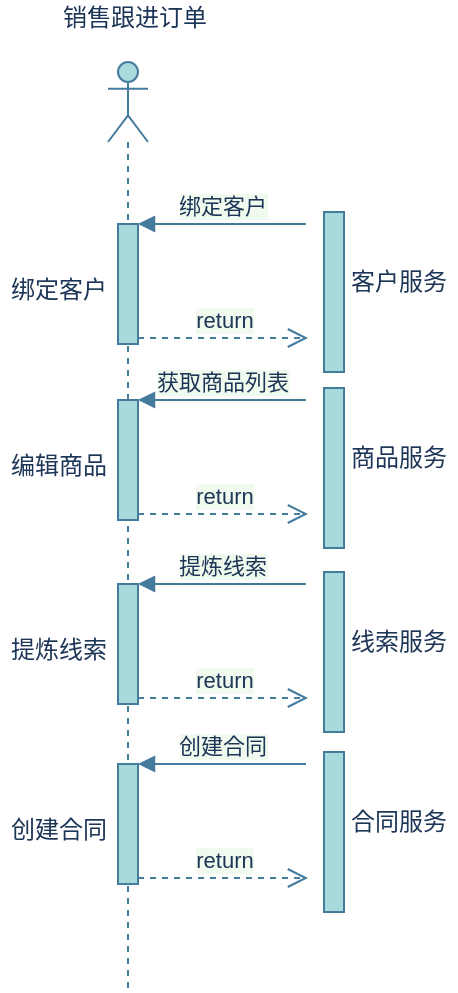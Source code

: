 <mxfile version="13.7.9" type="github">
  <diagram id="PIqpq7g2yBhrVfeTVyQ7" name="第 1 页">
    <mxGraphModel dx="1422" dy="1141" grid="0" gridSize="10" guides="1" tooltips="1" connect="1" arrows="1" fold="1" page="0" pageScale="1" pageWidth="827" pageHeight="1169" background="none" math="0" shadow="0">
      <root>
        <mxCell id="0" />
        <mxCell id="1" parent="0" />
        <mxCell id="DmI60GA0uWcOQrbNNr-2-16" value="" style="shape=umlLifeline;participant=umlActor;perimeter=lifelinePerimeter;whiteSpace=wrap;html=1;container=1;collapsible=0;recursiveResize=0;verticalAlign=top;spacingTop=36;outlineConnect=0;rounded=0;sketch=0;fillColor=#A8DADC;strokeColor=#457B9D;fontColor=#1D3557;" vertex="1" parent="1">
          <mxGeometry x="144" y="-341" width="20" height="464" as="geometry" />
        </mxCell>
        <mxCell id="DmI60GA0uWcOQrbNNr-2-2" value="销售跟进订单" style="text;html=1;align=center;verticalAlign=middle;resizable=0;points=[];autosize=1;fontColor=#1D3557;" vertex="1" parent="1">
          <mxGeometry x="116" y="-372" width="82" height="18" as="geometry" />
        </mxCell>
        <mxCell id="DmI60GA0uWcOQrbNNr-2-10" value="" style="html=1;points=[];perimeter=orthogonalPerimeter;rounded=0;sketch=0;fillColor=#A8DADC;strokeColor=#457B9D;fontColor=#1D3557;" vertex="1" parent="1">
          <mxGeometry x="149" y="-260" width="10" height="60" as="geometry" />
        </mxCell>
        <mxCell id="DmI60GA0uWcOQrbNNr-2-11" value="绑定客户" style="html=1;verticalAlign=bottom;endArrow=block;entryX=1;entryY=0;strokeColor=#457B9D;fontColor=#1D3557;labelBackgroundColor=#F1FAEE;" edge="1" target="DmI60GA0uWcOQrbNNr-2-10" parent="1">
          <mxGeometry relative="1" as="geometry">
            <mxPoint x="243" y="-260" as="sourcePoint" />
          </mxGeometry>
        </mxCell>
        <mxCell id="DmI60GA0uWcOQrbNNr-2-12" value="return" style="html=1;verticalAlign=bottom;endArrow=open;dashed=1;endSize=8;exitX=1;exitY=0.95;strokeColor=#457B9D;fontColor=#1D3557;labelBackgroundColor=#F1FAEE;" edge="1" source="DmI60GA0uWcOQrbNNr-2-10" parent="1">
          <mxGeometry relative="1" as="geometry">
            <mxPoint x="244" y="-203" as="targetPoint" />
          </mxGeometry>
        </mxCell>
        <mxCell id="DmI60GA0uWcOQrbNNr-2-13" value="" style="html=1;points=[];perimeter=orthogonalPerimeter;rounded=0;sketch=0;fillColor=#A8DADC;strokeColor=#457B9D;fontColor=#1D3557;" vertex="1" parent="1">
          <mxGeometry x="252" y="-266" width="10" height="80" as="geometry" />
        </mxCell>
        <mxCell id="DmI60GA0uWcOQrbNNr-2-14" value="绑定客户" style="text;html=1;align=center;verticalAlign=middle;resizable=0;points=[];autosize=1;fontColor=#1D3557;" vertex="1" parent="1">
          <mxGeometry x="90" y="-236" width="58" height="18" as="geometry" />
        </mxCell>
        <mxCell id="DmI60GA0uWcOQrbNNr-2-15" value="客户服务" style="text;html=1;align=center;verticalAlign=middle;resizable=0;points=[];autosize=1;fontColor=#1D3557;" vertex="1" parent="1">
          <mxGeometry x="260" y="-240" width="58" height="18" as="geometry" />
        </mxCell>
        <mxCell id="DmI60GA0uWcOQrbNNr-2-17" value="" style="html=1;points=[];perimeter=orthogonalPerimeter;rounded=0;sketch=0;fillColor=#A8DADC;strokeColor=#457B9D;fontColor=#1D3557;" vertex="1" parent="1">
          <mxGeometry x="149" y="-172" width="10" height="60" as="geometry" />
        </mxCell>
        <mxCell id="DmI60GA0uWcOQrbNNr-2-18" value="获取商品列表" style="html=1;verticalAlign=bottom;endArrow=block;entryX=1;entryY=0;strokeColor=#457B9D;fontColor=#1D3557;labelBackgroundColor=#F1FAEE;" edge="1" parent="1" target="DmI60GA0uWcOQrbNNr-2-17">
          <mxGeometry relative="1" as="geometry">
            <mxPoint x="243" y="-172" as="sourcePoint" />
          </mxGeometry>
        </mxCell>
        <mxCell id="DmI60GA0uWcOQrbNNr-2-19" value="return" style="html=1;verticalAlign=bottom;endArrow=open;dashed=1;endSize=8;exitX=1;exitY=0.95;strokeColor=#457B9D;fontColor=#1D3557;labelBackgroundColor=#F1FAEE;" edge="1" parent="1" source="DmI60GA0uWcOQrbNNr-2-17">
          <mxGeometry relative="1" as="geometry">
            <mxPoint x="244" y="-115" as="targetPoint" />
          </mxGeometry>
        </mxCell>
        <mxCell id="DmI60GA0uWcOQrbNNr-2-20" value="" style="html=1;points=[];perimeter=orthogonalPerimeter;rounded=0;sketch=0;fillColor=#A8DADC;strokeColor=#457B9D;fontColor=#1D3557;" vertex="1" parent="1">
          <mxGeometry x="252" y="-178" width="10" height="80" as="geometry" />
        </mxCell>
        <mxCell id="DmI60GA0uWcOQrbNNr-2-21" value="编辑商品" style="text;html=1;align=center;verticalAlign=middle;resizable=0;points=[];autosize=1;fontColor=#1D3557;" vertex="1" parent="1">
          <mxGeometry x="90" y="-148" width="58" height="18" as="geometry" />
        </mxCell>
        <mxCell id="DmI60GA0uWcOQrbNNr-2-22" value="商品服务" style="text;html=1;align=center;verticalAlign=middle;resizable=0;points=[];autosize=1;fontColor=#1D3557;" vertex="1" parent="1">
          <mxGeometry x="260" y="-152" width="58" height="18" as="geometry" />
        </mxCell>
        <mxCell id="DmI60GA0uWcOQrbNNr-2-23" value="" style="html=1;points=[];perimeter=orthogonalPerimeter;rounded=0;sketch=0;fillColor=#A8DADC;strokeColor=#457B9D;fontColor=#1D3557;" vertex="1" parent="1">
          <mxGeometry x="149" y="-80" width="10" height="60" as="geometry" />
        </mxCell>
        <mxCell id="DmI60GA0uWcOQrbNNr-2-24" value="提炼线索" style="html=1;verticalAlign=bottom;endArrow=block;entryX=1;entryY=0;strokeColor=#457B9D;fontColor=#1D3557;labelBackgroundColor=#F1FAEE;" edge="1" parent="1" target="DmI60GA0uWcOQrbNNr-2-23">
          <mxGeometry relative="1" as="geometry">
            <mxPoint x="243" y="-80" as="sourcePoint" />
          </mxGeometry>
        </mxCell>
        <mxCell id="DmI60GA0uWcOQrbNNr-2-25" value="return" style="html=1;verticalAlign=bottom;endArrow=open;dashed=1;endSize=8;exitX=1;exitY=0.95;strokeColor=#457B9D;fontColor=#1D3557;labelBackgroundColor=#F1FAEE;" edge="1" parent="1" source="DmI60GA0uWcOQrbNNr-2-23">
          <mxGeometry relative="1" as="geometry">
            <mxPoint x="244" y="-23" as="targetPoint" />
          </mxGeometry>
        </mxCell>
        <mxCell id="DmI60GA0uWcOQrbNNr-2-26" value="" style="html=1;points=[];perimeter=orthogonalPerimeter;rounded=0;sketch=0;fillColor=#A8DADC;strokeColor=#457B9D;fontColor=#1D3557;" vertex="1" parent="1">
          <mxGeometry x="252" y="-86" width="10" height="80" as="geometry" />
        </mxCell>
        <mxCell id="DmI60GA0uWcOQrbNNr-2-27" value="提炼线索" style="text;html=1;align=center;verticalAlign=middle;resizable=0;points=[];autosize=1;fontColor=#1D3557;" vertex="1" parent="1">
          <mxGeometry x="90" y="-56" width="58" height="18" as="geometry" />
        </mxCell>
        <mxCell id="DmI60GA0uWcOQrbNNr-2-28" value="线索服务" style="text;html=1;align=center;verticalAlign=middle;resizable=0;points=[];autosize=1;fontColor=#1D3557;" vertex="1" parent="1">
          <mxGeometry x="260" y="-60" width="58" height="18" as="geometry" />
        </mxCell>
        <mxCell id="DmI60GA0uWcOQrbNNr-2-29" value="" style="html=1;points=[];perimeter=orthogonalPerimeter;rounded=0;sketch=0;fillColor=#A8DADC;strokeColor=#457B9D;fontColor=#1D3557;" vertex="1" parent="1">
          <mxGeometry x="149" y="10" width="10" height="60" as="geometry" />
        </mxCell>
        <mxCell id="DmI60GA0uWcOQrbNNr-2-30" value="创建合同" style="html=1;verticalAlign=bottom;endArrow=block;entryX=1;entryY=0;strokeColor=#457B9D;fontColor=#1D3557;labelBackgroundColor=#F1FAEE;" edge="1" parent="1" target="DmI60GA0uWcOQrbNNr-2-29">
          <mxGeometry relative="1" as="geometry">
            <mxPoint x="243" y="10" as="sourcePoint" />
          </mxGeometry>
        </mxCell>
        <mxCell id="DmI60GA0uWcOQrbNNr-2-31" value="return" style="html=1;verticalAlign=bottom;endArrow=open;dashed=1;endSize=8;exitX=1;exitY=0.95;strokeColor=#457B9D;fontColor=#1D3557;labelBackgroundColor=#F1FAEE;" edge="1" parent="1" source="DmI60GA0uWcOQrbNNr-2-29">
          <mxGeometry relative="1" as="geometry">
            <mxPoint x="244" y="67" as="targetPoint" />
          </mxGeometry>
        </mxCell>
        <mxCell id="DmI60GA0uWcOQrbNNr-2-32" value="" style="html=1;points=[];perimeter=orthogonalPerimeter;rounded=0;sketch=0;fillColor=#A8DADC;strokeColor=#457B9D;fontColor=#1D3557;" vertex="1" parent="1">
          <mxGeometry x="252" y="4" width="10" height="80" as="geometry" />
        </mxCell>
        <mxCell id="DmI60GA0uWcOQrbNNr-2-33" value="创建合同" style="text;html=1;align=center;verticalAlign=middle;resizable=0;points=[];autosize=1;fontColor=#1D3557;" vertex="1" parent="1">
          <mxGeometry x="90" y="34" width="58" height="18" as="geometry" />
        </mxCell>
        <mxCell id="DmI60GA0uWcOQrbNNr-2-34" value="合同服务" style="text;html=1;align=center;verticalAlign=middle;resizable=0;points=[];autosize=1;fontColor=#1D3557;" vertex="1" parent="1">
          <mxGeometry x="260" y="30" width="58" height="18" as="geometry" />
        </mxCell>
      </root>
    </mxGraphModel>
  </diagram>
</mxfile>
